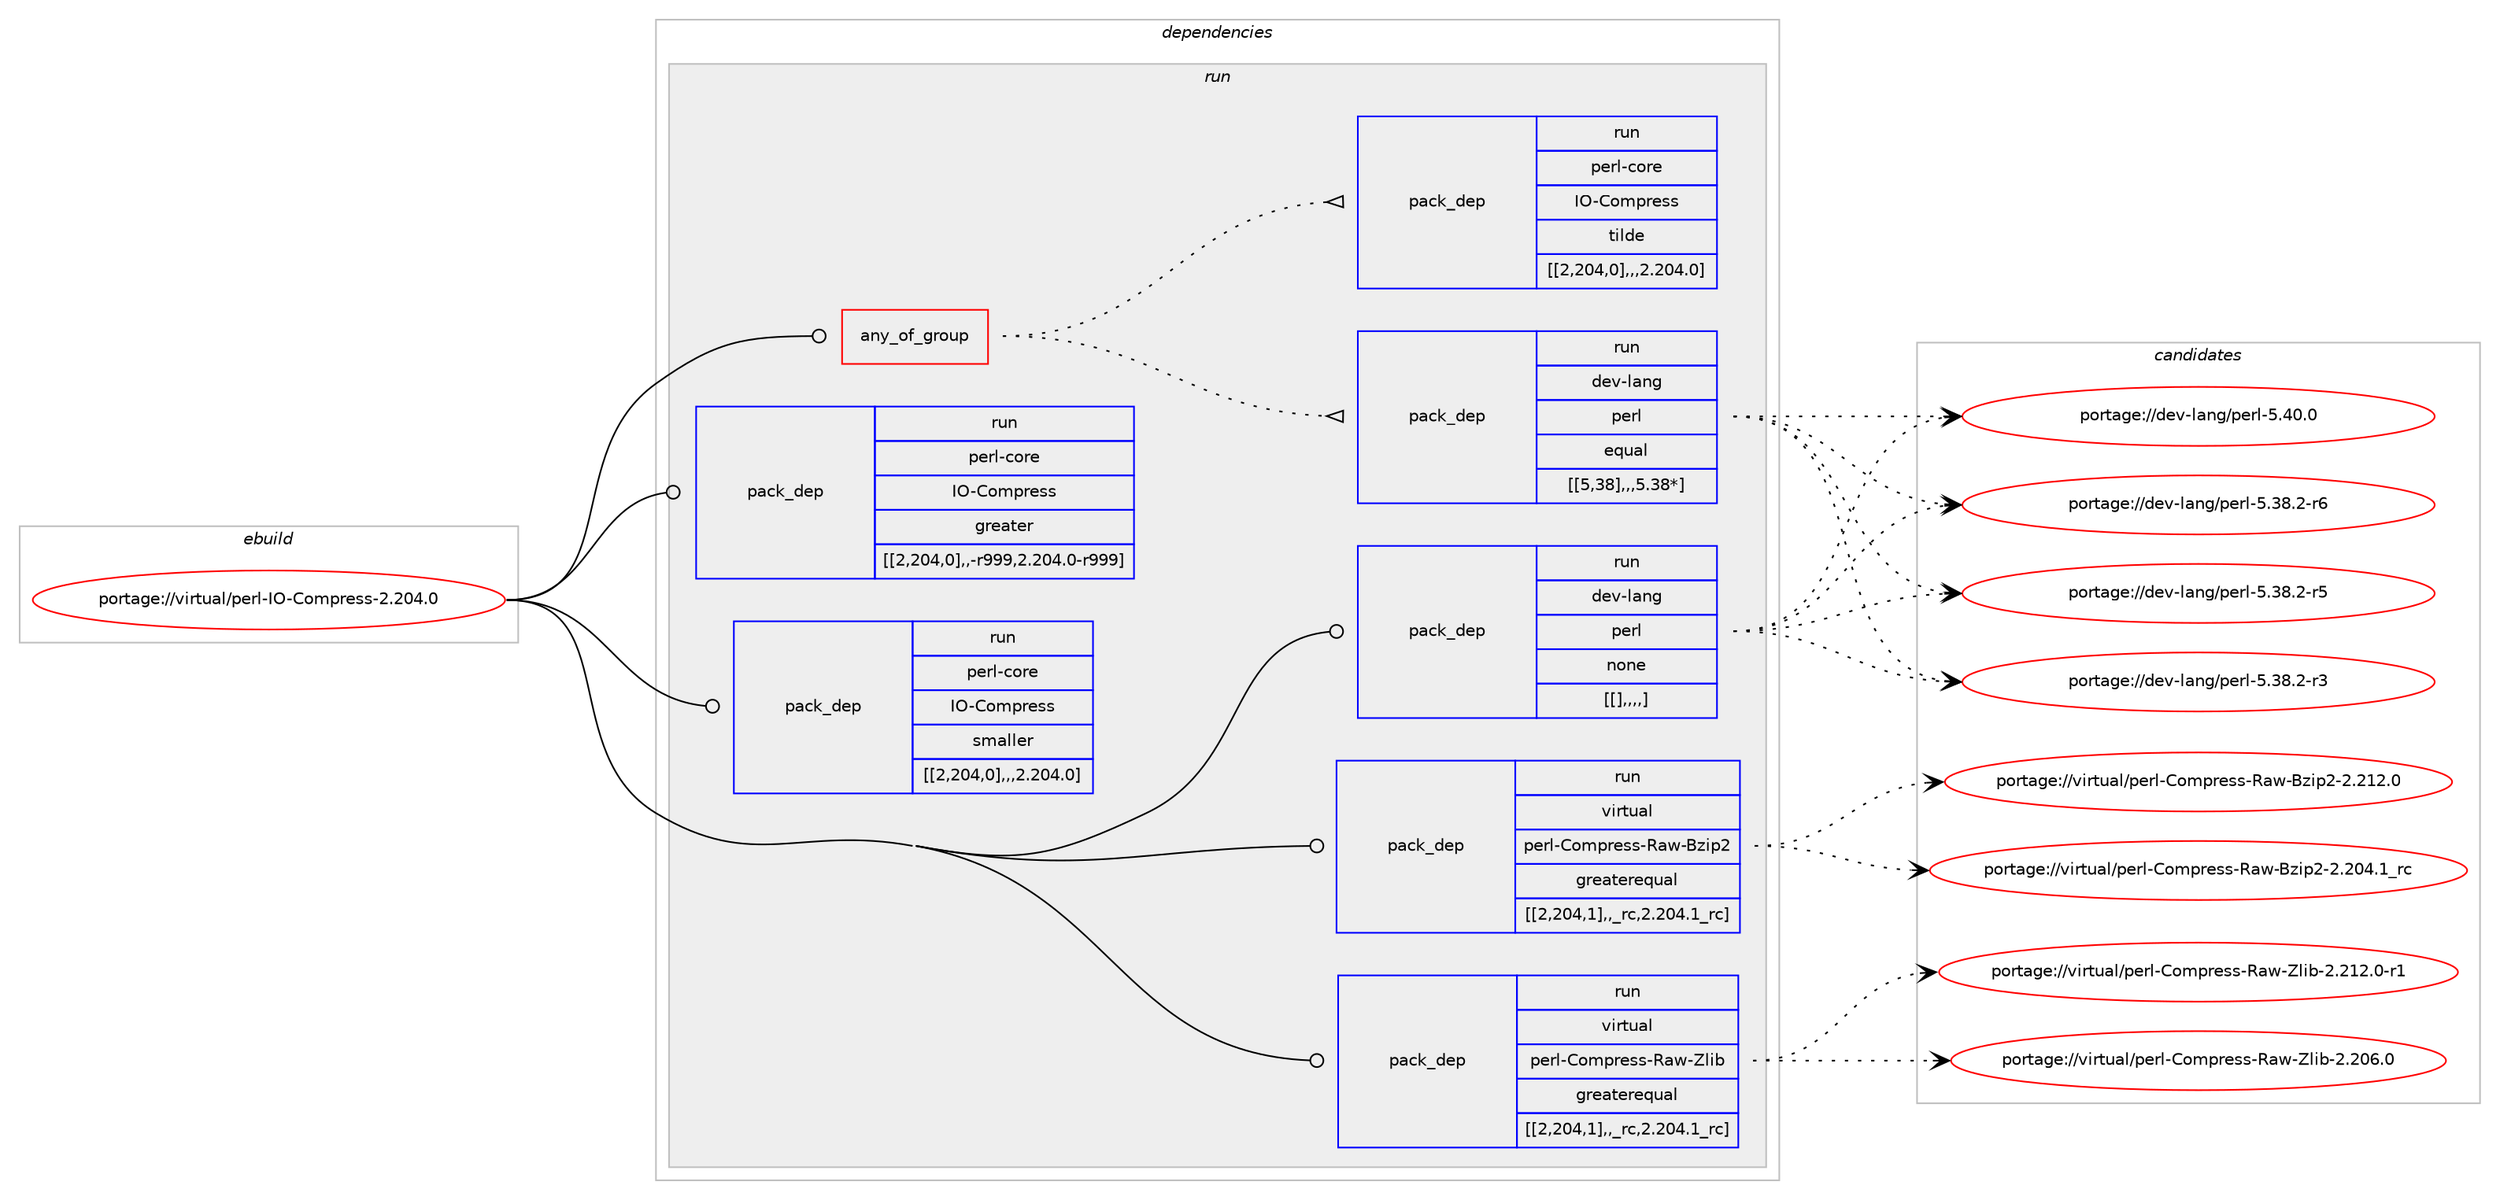 digraph prolog {

# *************
# Graph options
# *************

newrank=true;
concentrate=true;
compound=true;
graph [rankdir=LR,fontname=Helvetica,fontsize=10,ranksep=1.5];#, ranksep=2.5, nodesep=0.2];
edge  [arrowhead=vee];
node  [fontname=Helvetica,fontsize=10];

# **********
# The ebuild
# **********

subgraph cluster_leftcol {
color=gray;
label=<<i>ebuild</i>>;
id [label="portage://virtual/perl-IO-Compress-2.204.0", color=red, width=4, href="../virtual/perl-IO-Compress-2.204.0.svg"];
}

# ****************
# The dependencies
# ****************

subgraph cluster_midcol {
color=gray;
label=<<i>dependencies</i>>;
subgraph cluster_compile {
fillcolor="#eeeeee";
style=filled;
label=<<i>compile</i>>;
}
subgraph cluster_compileandrun {
fillcolor="#eeeeee";
style=filled;
label=<<i>compile and run</i>>;
}
subgraph cluster_run {
fillcolor="#eeeeee";
style=filled;
label=<<i>run</i>>;
subgraph any123 {
dependency16141 [label=<<TABLE BORDER="0" CELLBORDER="1" CELLSPACING="0" CELLPADDING="4"><TR><TD CELLPADDING="10">any_of_group</TD></TR></TABLE>>, shape=none, color=red];subgraph pack10414 {
dependency16142 [label=<<TABLE BORDER="0" CELLBORDER="1" CELLSPACING="0" CELLPADDING="4" WIDTH="220"><TR><TD ROWSPAN="6" CELLPADDING="30">pack_dep</TD></TR><TR><TD WIDTH="110">run</TD></TR><TR><TD>dev-lang</TD></TR><TR><TD>perl</TD></TR><TR><TD>equal</TD></TR><TR><TD>[[5,38],,,5.38*]</TD></TR></TABLE>>, shape=none, color=blue];
}
dependency16141:e -> dependency16142:w [weight=20,style="dotted",arrowhead="oinv"];
subgraph pack10415 {
dependency16143 [label=<<TABLE BORDER="0" CELLBORDER="1" CELLSPACING="0" CELLPADDING="4" WIDTH="220"><TR><TD ROWSPAN="6" CELLPADDING="30">pack_dep</TD></TR><TR><TD WIDTH="110">run</TD></TR><TR><TD>perl-core</TD></TR><TR><TD>IO-Compress</TD></TR><TR><TD>tilde</TD></TR><TR><TD>[[2,204,0],,,2.204.0]</TD></TR></TABLE>>, shape=none, color=blue];
}
dependency16141:e -> dependency16143:w [weight=20,style="dotted",arrowhead="oinv"];
}
id:e -> dependency16141:w [weight=20,style="solid",arrowhead="odot"];
subgraph pack10416 {
dependency16144 [label=<<TABLE BORDER="0" CELLBORDER="1" CELLSPACING="0" CELLPADDING="4" WIDTH="220"><TR><TD ROWSPAN="6" CELLPADDING="30">pack_dep</TD></TR><TR><TD WIDTH="110">run</TD></TR><TR><TD>dev-lang</TD></TR><TR><TD>perl</TD></TR><TR><TD>none</TD></TR><TR><TD>[[],,,,]</TD></TR></TABLE>>, shape=none, color=blue];
}
id:e -> dependency16144:w [weight=20,style="solid",arrowhead="odot"];
subgraph pack10417 {
dependency16145 [label=<<TABLE BORDER="0" CELLBORDER="1" CELLSPACING="0" CELLPADDING="4" WIDTH="220"><TR><TD ROWSPAN="6" CELLPADDING="30">pack_dep</TD></TR><TR><TD WIDTH="110">run</TD></TR><TR><TD>virtual</TD></TR><TR><TD>perl-Compress-Raw-Bzip2</TD></TR><TR><TD>greaterequal</TD></TR><TR><TD>[[2,204,1],,_rc,2.204.1_rc]</TD></TR></TABLE>>, shape=none, color=blue];
}
id:e -> dependency16145:w [weight=20,style="solid",arrowhead="odot"];
subgraph pack10418 {
dependency16146 [label=<<TABLE BORDER="0" CELLBORDER="1" CELLSPACING="0" CELLPADDING="4" WIDTH="220"><TR><TD ROWSPAN="6" CELLPADDING="30">pack_dep</TD></TR><TR><TD WIDTH="110">run</TD></TR><TR><TD>virtual</TD></TR><TR><TD>perl-Compress-Raw-Zlib</TD></TR><TR><TD>greaterequal</TD></TR><TR><TD>[[2,204,1],,_rc,2.204.1_rc]</TD></TR></TABLE>>, shape=none, color=blue];
}
id:e -> dependency16146:w [weight=20,style="solid",arrowhead="odot"];
subgraph pack10419 {
dependency16147 [label=<<TABLE BORDER="0" CELLBORDER="1" CELLSPACING="0" CELLPADDING="4" WIDTH="220"><TR><TD ROWSPAN="6" CELLPADDING="30">pack_dep</TD></TR><TR><TD WIDTH="110">run</TD></TR><TR><TD>perl-core</TD></TR><TR><TD>IO-Compress</TD></TR><TR><TD>greater</TD></TR><TR><TD>[[2,204,0],,-r999,2.204.0-r999]</TD></TR></TABLE>>, shape=none, color=blue];
}
id:e -> dependency16147:w [weight=20,style="solid",arrowhead="odot"];
subgraph pack10420 {
dependency16148 [label=<<TABLE BORDER="0" CELLBORDER="1" CELLSPACING="0" CELLPADDING="4" WIDTH="220"><TR><TD ROWSPAN="6" CELLPADDING="30">pack_dep</TD></TR><TR><TD WIDTH="110">run</TD></TR><TR><TD>perl-core</TD></TR><TR><TD>IO-Compress</TD></TR><TR><TD>smaller</TD></TR><TR><TD>[[2,204,0],,,2.204.0]</TD></TR></TABLE>>, shape=none, color=blue];
}
id:e -> dependency16148:w [weight=20,style="solid",arrowhead="odot"];
}
}

# **************
# The candidates
# **************

subgraph cluster_choices {
rank=same;
color=gray;
label=<<i>candidates</i>>;

subgraph choice10414 {
color=black;
nodesep=1;
choice10010111845108971101034711210111410845534652484648 [label="portage://dev-lang/perl-5.40.0", color=red, width=4,href="../dev-lang/perl-5.40.0.svg"];
choice100101118451089711010347112101114108455346515646504511454 [label="portage://dev-lang/perl-5.38.2-r6", color=red, width=4,href="../dev-lang/perl-5.38.2-r6.svg"];
choice100101118451089711010347112101114108455346515646504511453 [label="portage://dev-lang/perl-5.38.2-r5", color=red, width=4,href="../dev-lang/perl-5.38.2-r5.svg"];
choice100101118451089711010347112101114108455346515646504511451 [label="portage://dev-lang/perl-5.38.2-r3", color=red, width=4,href="../dev-lang/perl-5.38.2-r3.svg"];
dependency16142:e -> choice10010111845108971101034711210111410845534652484648:w [style=dotted,weight="100"];
dependency16142:e -> choice100101118451089711010347112101114108455346515646504511454:w [style=dotted,weight="100"];
dependency16142:e -> choice100101118451089711010347112101114108455346515646504511453:w [style=dotted,weight="100"];
dependency16142:e -> choice100101118451089711010347112101114108455346515646504511451:w [style=dotted,weight="100"];
}
subgraph choice10415 {
color=black;
nodesep=1;
}
subgraph choice10416 {
color=black;
nodesep=1;
choice10010111845108971101034711210111410845534652484648 [label="portage://dev-lang/perl-5.40.0", color=red, width=4,href="../dev-lang/perl-5.40.0.svg"];
choice100101118451089711010347112101114108455346515646504511454 [label="portage://dev-lang/perl-5.38.2-r6", color=red, width=4,href="../dev-lang/perl-5.38.2-r6.svg"];
choice100101118451089711010347112101114108455346515646504511453 [label="portage://dev-lang/perl-5.38.2-r5", color=red, width=4,href="../dev-lang/perl-5.38.2-r5.svg"];
choice100101118451089711010347112101114108455346515646504511451 [label="portage://dev-lang/perl-5.38.2-r3", color=red, width=4,href="../dev-lang/perl-5.38.2-r3.svg"];
dependency16144:e -> choice10010111845108971101034711210111410845534652484648:w [style=dotted,weight="100"];
dependency16144:e -> choice100101118451089711010347112101114108455346515646504511454:w [style=dotted,weight="100"];
dependency16144:e -> choice100101118451089711010347112101114108455346515646504511453:w [style=dotted,weight="100"];
dependency16144:e -> choice100101118451089711010347112101114108455346515646504511451:w [style=dotted,weight="100"];
}
subgraph choice10417 {
color=black;
nodesep=1;
choice118105114116117971084711210111410845671111091121141011151154582971194566122105112504550465049504648 [label="portage://virtual/perl-Compress-Raw-Bzip2-2.212.0", color=red, width=4,href="../virtual/perl-Compress-Raw-Bzip2-2.212.0.svg"];
choice1181051141161179710847112101114108456711110911211410111511545829711945661221051125045504650485246499511499 [label="portage://virtual/perl-Compress-Raw-Bzip2-2.204.1_rc", color=red, width=4,href="../virtual/perl-Compress-Raw-Bzip2-2.204.1_rc.svg"];
dependency16145:e -> choice118105114116117971084711210111410845671111091121141011151154582971194566122105112504550465049504648:w [style=dotted,weight="100"];
dependency16145:e -> choice1181051141161179710847112101114108456711110911211410111511545829711945661221051125045504650485246499511499:w [style=dotted,weight="100"];
}
subgraph choice10418 {
color=black;
nodesep=1;
choice1181051141161179710847112101114108456711110911211410111511545829711945901081059845504650495046484511449 [label="portage://virtual/perl-Compress-Raw-Zlib-2.212.0-r1", color=red, width=4,href="../virtual/perl-Compress-Raw-Zlib-2.212.0-r1.svg"];
choice118105114116117971084711210111410845671111091121141011151154582971194590108105984550465048544648 [label="portage://virtual/perl-Compress-Raw-Zlib-2.206.0", color=red, width=4,href="../virtual/perl-Compress-Raw-Zlib-2.206.0.svg"];
dependency16146:e -> choice1181051141161179710847112101114108456711110911211410111511545829711945901081059845504650495046484511449:w [style=dotted,weight="100"];
dependency16146:e -> choice118105114116117971084711210111410845671111091121141011151154582971194590108105984550465048544648:w [style=dotted,weight="100"];
}
subgraph choice10419 {
color=black;
nodesep=1;
}
subgraph choice10420 {
color=black;
nodesep=1;
}
}

}
